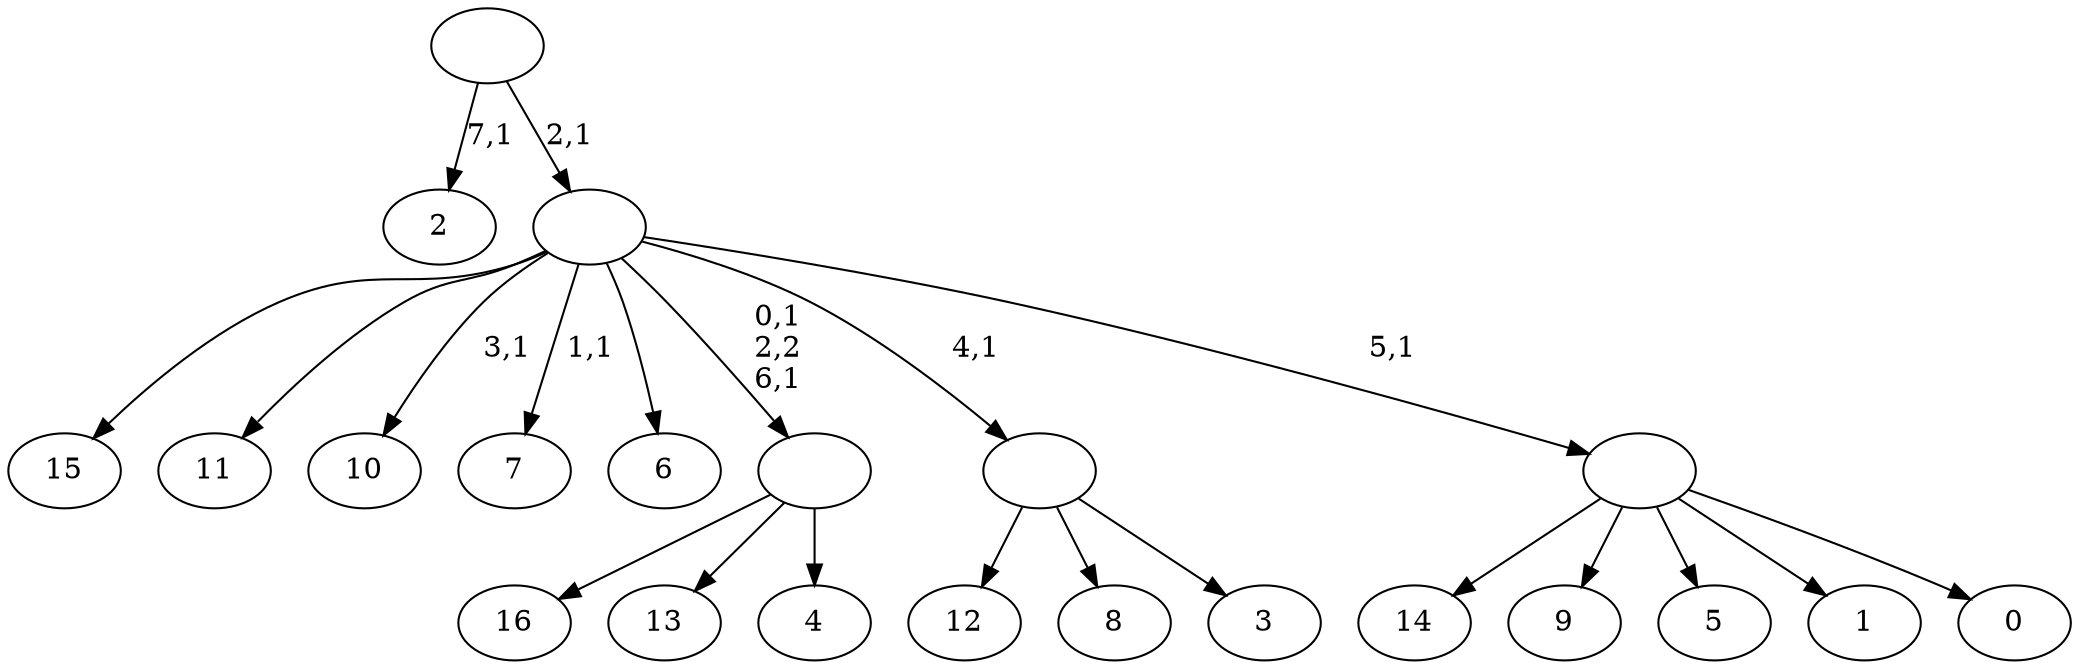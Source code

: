 digraph T {
	25 [label="16"]
	24 [label="15"]
	23 [label="14"]
	22 [label="13"]
	21 [label="12"]
	20 [label="11"]
	19 [label="10"]
	17 [label="9"]
	16 [label="8"]
	15 [label="7"]
	13 [label="6"]
	12 [label="5"]
	11 [label="4"]
	10 [label=""]
	8 [label="3"]
	7 [label=""]
	6 [label="2"]
	4 [label="1"]
	3 [label="0"]
	2 [label=""]
	1 [label=""]
	0 [label=""]
	10 -> 25 [label=""]
	10 -> 22 [label=""]
	10 -> 11 [label=""]
	7 -> 21 [label=""]
	7 -> 16 [label=""]
	7 -> 8 [label=""]
	2 -> 23 [label=""]
	2 -> 17 [label=""]
	2 -> 12 [label=""]
	2 -> 4 [label=""]
	2 -> 3 [label=""]
	1 -> 10 [label="0,1\n2,2\n6,1"]
	1 -> 15 [label="1,1"]
	1 -> 19 [label="3,1"]
	1 -> 24 [label=""]
	1 -> 20 [label=""]
	1 -> 13 [label=""]
	1 -> 7 [label="4,1"]
	1 -> 2 [label="5,1"]
	0 -> 6 [label="7,1"]
	0 -> 1 [label="2,1"]
}
